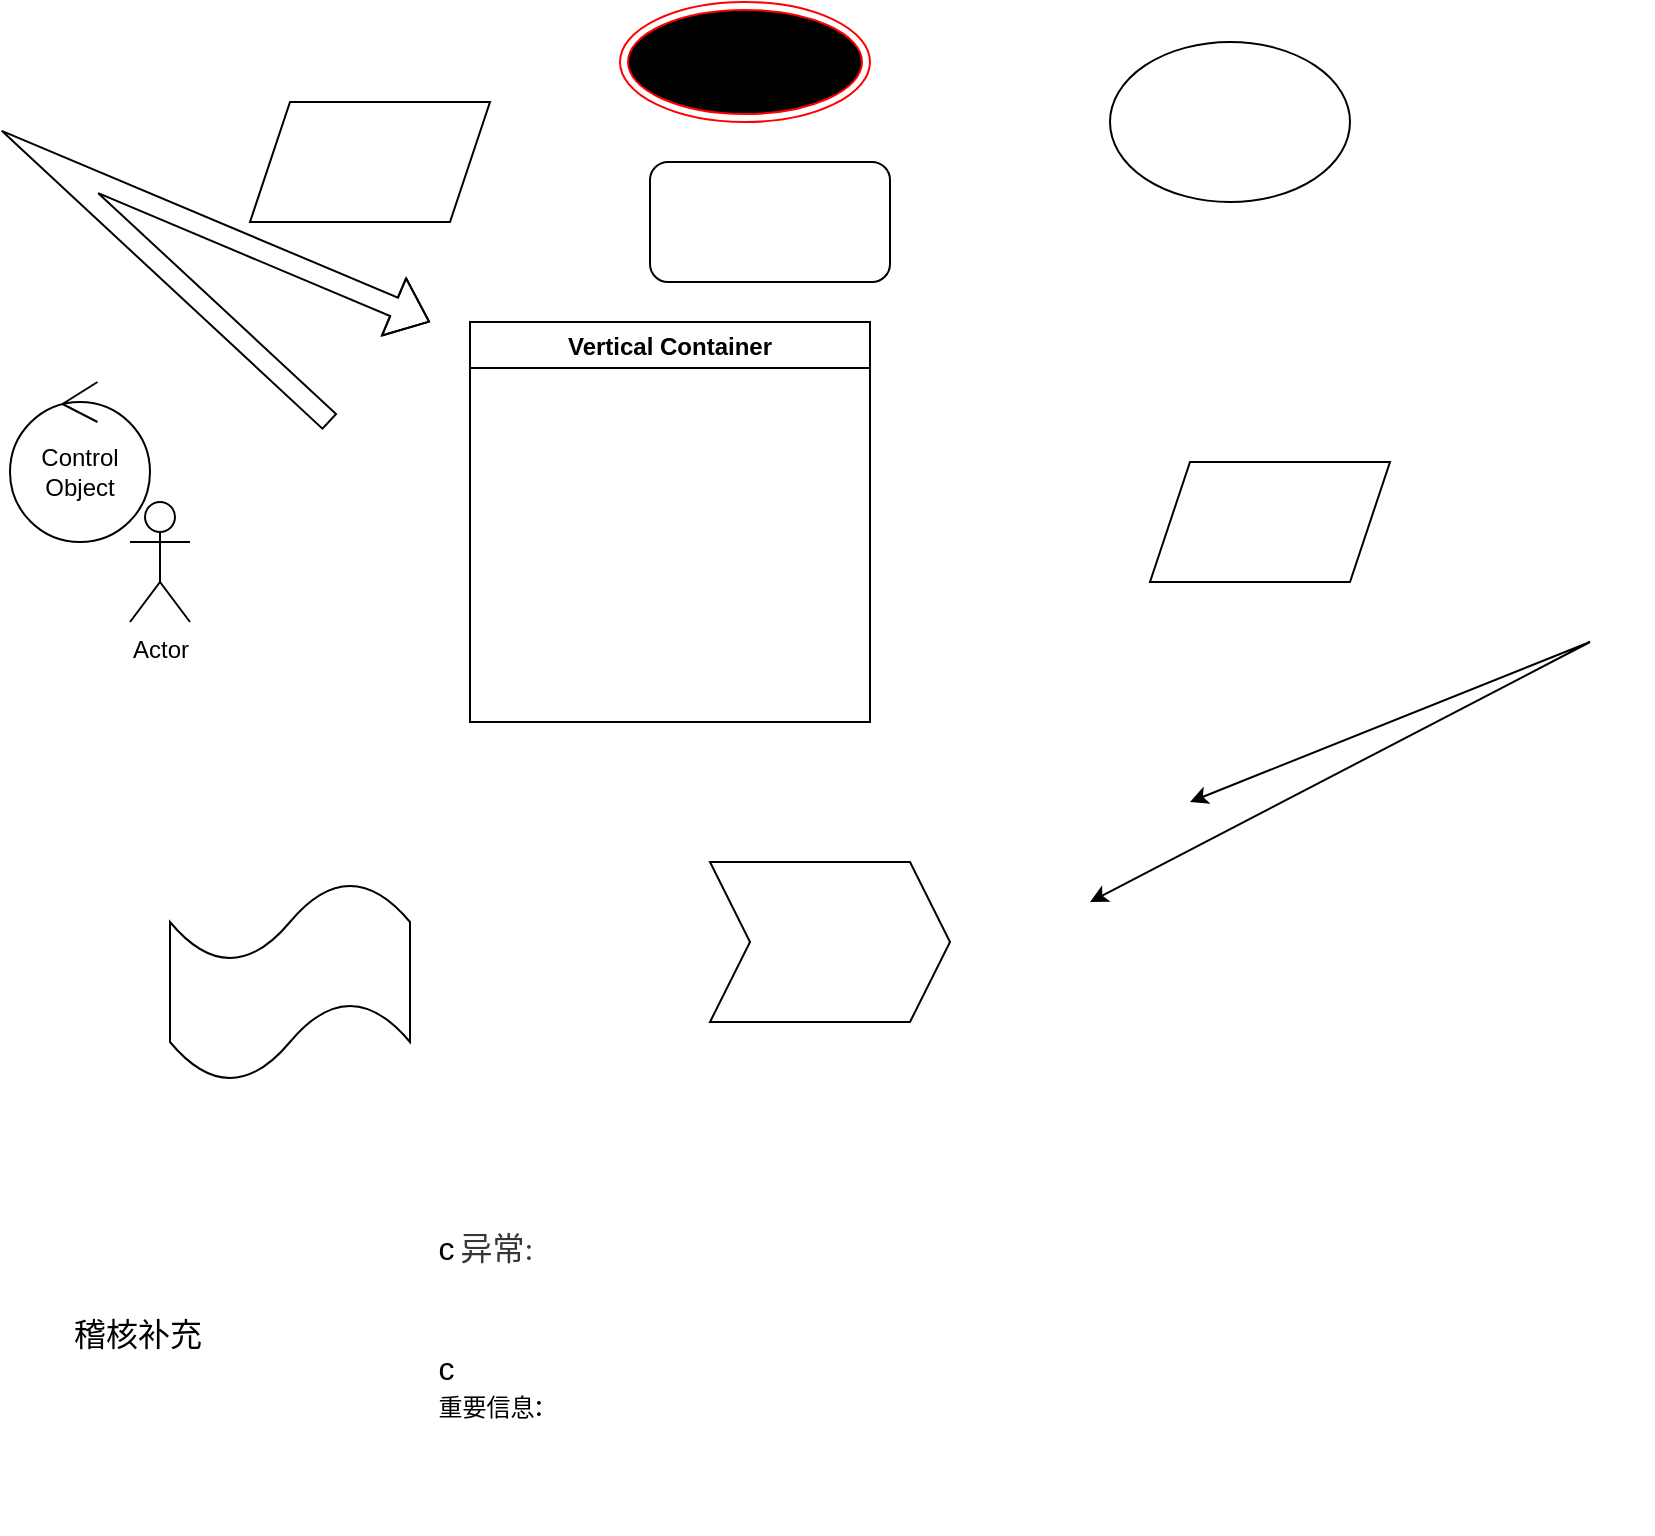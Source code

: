 <mxfile version="18.2.0" type="github">
  <diagram id="N1enLMFXmikRCUz7IDdc" name="Page-1">
    <mxGraphModel dx="1138" dy="633" grid="1" gridSize="10" guides="1" tooltips="1" connect="1" arrows="1" fold="1" page="1" pageScale="1" pageWidth="850" pageHeight="1100" math="0" shadow="0">
      <root>
        <mxCell id="0" />
        <mxCell id="1" parent="0" />
        <mxCell id="ADLXirDZCcImwo5pvHDL-1" value="" style="rounded=1;whiteSpace=wrap;html=1;" parent="1" vertex="1">
          <mxGeometry x="410" y="150" width="120" height="60" as="geometry" />
        </mxCell>
        <mxCell id="ADLXirDZCcImwo5pvHDL-2" value="" style="shape=parallelogram;perimeter=parallelogramPerimeter;whiteSpace=wrap;html=1;fixedSize=1;" parent="1" vertex="1">
          <mxGeometry x="210" y="120" width="120" height="60" as="geometry" />
        </mxCell>
        <mxCell id="ADLXirDZCcImwo5pvHDL-3" value="Actor" style="shape=umlActor;verticalLabelPosition=bottom;verticalAlign=top;html=1;outlineConnect=0;" parent="1" vertex="1">
          <mxGeometry x="150" y="320" width="30" height="60" as="geometry" />
        </mxCell>
        <mxCell id="ADLXirDZCcImwo5pvHDL-4" value="" style="shape=flexArrow;endArrow=classic;html=1;rounded=0;" parent="1" edge="1">
          <mxGeometry width="50" height="50" relative="1" as="geometry">
            <mxPoint x="250" y="280" as="sourcePoint" />
            <mxPoint x="300" y="230" as="targetPoint" />
            <Array as="points">
              <mxPoint x="110" y="150" />
            </Array>
          </mxGeometry>
        </mxCell>
        <mxCell id="ADLXirDZCcImwo5pvHDL-5" value="Vertical Container" style="swimlane;" parent="1" vertex="1">
          <mxGeometry x="320" y="230" width="200" height="200" as="geometry" />
        </mxCell>
        <mxCell id="s45WXXW1T3DFDVomSaJ5-1" value="" style="ellipse;whiteSpace=wrap;html=1;" parent="1" vertex="1">
          <mxGeometry x="640" y="90" width="120" height="80" as="geometry" />
        </mxCell>
        <mxCell id="s45WXXW1T3DFDVomSaJ5-2" value="" style="shape=parallelogram;perimeter=parallelogramPerimeter;whiteSpace=wrap;html=1;fixedSize=1;" parent="1" vertex="1">
          <mxGeometry x="660" y="300" width="120" height="60" as="geometry" />
        </mxCell>
        <mxCell id="s45WXXW1T3DFDVomSaJ5-3" value="" style="shape=tape;whiteSpace=wrap;html=1;" parent="1" vertex="1">
          <mxGeometry x="170" y="510" width="120" height="100" as="geometry" />
        </mxCell>
        <mxCell id="aRlDV6Njx7YrTD5WM0cQ-1" value="" style="shape=step;perimeter=stepPerimeter;whiteSpace=wrap;html=1;fixedSize=1;" vertex="1" parent="1">
          <mxGeometry x="440" y="500" width="120" height="80" as="geometry" />
        </mxCell>
        <mxCell id="aRlDV6Njx7YrTD5WM0cQ-2" value="" style="endArrow=classic;startArrow=classic;html=1;rounded=0;" edge="1" parent="1">
          <mxGeometry width="50" height="50" relative="1" as="geometry">
            <mxPoint x="630" y="520" as="sourcePoint" />
            <mxPoint x="680" y="470" as="targetPoint" />
            <Array as="points">
              <mxPoint x="880" y="390" />
            </Array>
          </mxGeometry>
        </mxCell>
        <mxCell id="aRlDV6Njx7YrTD5WM0cQ-3" value="Control Object" style="ellipse;shape=umlControl;whiteSpace=wrap;html=1;" vertex="1" parent="1">
          <mxGeometry x="90" y="260" width="70" height="80" as="geometry" />
        </mxCell>
        <mxCell id="aRlDV6Njx7YrTD5WM0cQ-4" value="" style="ellipse;html=1;shape=endState;fillColor=#000000;strokeColor=#ff0000;" vertex="1" parent="1">
          <mxGeometry x="395" y="70" width="125" height="60" as="geometry" />
        </mxCell>
        <mxCell id="aRlDV6Njx7YrTD5WM0cQ-5" value="&lt;table style=&quot;border-collapse:&#xa; collapse;width:592pt;mso-yfti-tbllook:1056&quot; width=&quot;1184&quot; cellspacing=&quot;0&quot; cellpadding=&quot;0&quot; border=&quot;0&quot;&gt;&#xa; &lt;colgroup&gt;&lt;col style=&quot;mso-width-source:userset;width:99pt&quot; span=&quot;4&quot; width=&quot;197&quot;&gt;&#xa; &lt;col style=&quot;mso-width-source:userset;width:197pt&quot; width=&quot;395&quot;&gt;&#xa; &lt;/colgroup&gt;&lt;tbody&gt;&lt;tr style=&quot;mso-height-source:userset;height:18.0pt&quot; height=&quot;36&quot;&gt;&#xa;  &lt;td style=&quot;height:57.25pt;&#xa;  width:99pt&quot; width=&quot;197&quot; class=&quot;oa1&quot; height=&quot;115&quot; rowspan=&quot;4&quot;&gt;&#xa;  &lt;p style=&quot;language:zh-CN;margin-top:0pt;margin-bottom:0pt;margin-left:0in;&#xa;  text-align:left;direction:ltr;unicode-bidi:embed;mso-line-break-override:&#xa;  none;word-break:normal;punctuation-wrap:hanging&quot;&gt;&lt;span style=&quot;font-size:12.0pt;&#xa;  font-family:微軟正黑體;mso-ascii-font-family:Calibri;mso-fareast-font-family:微軟正黑體;&#xa;  color:black;mso-color-index:1;mso-font-kerning:12.0pt;language:zh-TW;&#xa;  font-weight:bold;mso-style-textfill-type:solid;mso-style-textfill-fill-themecolor:&#xa;  text1;mso-style-textfill-fill-color:black;mso-style-textfill-fill-alpha:100.0%&quot;&gt;稽核补充&lt;/span&gt;&lt;/p&gt;&#xa;  &lt;/td&gt;&#xa;  &lt;td style=&quot;width:493pt&quot; width=&quot;987&quot; class=&quot;oa2&quot; colspan=&quot;4&quot;&gt;&#xa;  &lt;p style=&quot;language:zh-CN;margin-top:0pt;margin-bottom:0pt;margin-left:0in;&#xa;  text-align:left;direction:ltr;unicode-bidi:embed;mso-line-break-override:&#xa;  none;word-break:normal;punctuation-wrap:hanging&quot;&gt;&lt;/p&gt;&#xa;  &lt;/td&gt;&#xa; &lt;/tr&gt;&#xa; &lt;tr style=&quot;mso-height-source:userset;height:18.0pt&quot; height=&quot;36&quot;&gt;&#xa;  &lt;td style=&quot;height:18.0pt;width:493pt&quot; width=&quot;987&quot; class=&quot;oa2&quot; height=&quot;36&quot; colspan=&quot;4&quot;&gt;&#xa;  &lt;p style=&quot;language:zh-CN;line-height:normal;margin-top:0pt;margin-bottom:&#xa;  0pt;margin-left:0in;margin-right:0in;text-indent:0in;text-align:left;&#xa;  direction:ltr;unicode-bidi:embed;mso-vertical-align-alt:auto;mso-line-break-override:&#xa;  none;word-break:normal;punctuation-wrap:hanging&quot;&gt;&lt;span style=&quot;font-size:12.0pt;&#xa;  font-family:Webdings;mso-ascii-font-family:Calibri;mso-fareast-font-family:&#xa;  微軟正黑體;color:black;mso-color-index:1;mso-font-kerning:12.0pt;language:zh-TW;&#xa;  mso-char-type:symbol;mso-symbol-font-family:Webdings;mso-style-textfill-type:&#xa;  solid;mso-style-textfill-fill-themecolor:text1;mso-style-textfill-fill-color:&#xa;  black;mso-style-textfill-fill-alpha:100.0%&quot;&gt;c&lt;/span&gt;&lt;span style=&quot;font-size:&#xa;  12.0pt;font-family:Calibri;mso-ascii-font-family:Calibri;mso-fareast-font-family:&#xa;  微軟正黑體;color:black;mso-color-index:1;mso-font-kerning:12.0pt;language:zh-TW;&#xa;  mso-style-textfill-type:solid;mso-style-textfill-fill-themecolor:text1;&#xa;  mso-style-textfill-fill-color:black;mso-style-textfill-fill-alpha:100.0%&quot;&gt; &lt;/span&gt;&lt;span style=&quot;font-size:12.0pt;font-family:新細明體;mso-ascii-font-family:Calibri;&#xa;  mso-fareast-font-family:新細明體;mso-ascii-theme-font:minor-latin;mso-fareast-theme-font:&#xa;  minor-fareast;mso-bidi-theme-font:minor-bidi;font-variant:normal;color:#353630;&#xa;  text-transform:none;letter-spacing:0pt;mso-font-kerning:12.0pt;language:zh-TW;&#xa;  font-weight:normal;font-style:normal;mso-no-proof:no;vertical-align:baseline;&#xa;  mso-text-raise:0%;mso-style-textoutline-type:none;mso-style-textfill-type:&#xa;  solid;mso-style-textfill-fill-color:#353630;mso-style-textfill-fill-alpha:&#xa;  100.0%&quot;&gt;异常&lt;/span&gt;&lt;span style=&quot;font-size:12.0pt;font-family:Calibri;&#xa;  mso-ascii-font-family:Calibri;mso-fareast-font-family:新細明體;mso-ascii-theme-font:&#xa;  minor-latin;mso-fareast-theme-font:minor-fareast;mso-bidi-theme-font:minor-bidi;&#xa;  font-variant:normal;color:#353630;text-transform:none;letter-spacing:0pt;&#xa;  mso-font-kerning:12.0pt;language:en-US;font-weight:normal;font-style:normal;&#xa;  mso-no-proof:no;vertical-align:baseline;mso-text-raise:0%;mso-style-textoutline-type:&#xa;  none;mso-style-textfill-type:solid;mso-style-textfill-fill-color:#353630;&#xa;  mso-style-textfill-fill-alpha:100.0%&quot;&gt;:&lt;/span&gt;&lt;span style=&quot;font-size:12.0pt;&#xa;  font-family:Calibri;mso-ascii-font-family:Calibri;mso-fareast-font-family:&#xa;  新細明體;mso-ascii-theme-font:minor-latin;mso-fareast-theme-font:minor-fareast;&#xa;  mso-bidi-theme-font:minor-bidi;font-variant:normal;color:#353630;text-transform:&#xa;  none;letter-spacing:0pt;mso-font-kerning:12.0pt;language:zh-TW;font-weight:&#xa;  normal;font-style:normal;mso-no-proof:no;vertical-align:baseline;mso-text-raise:&#xa;  0%;mso-style-textoutline-type:none;mso-style-textfill-type:solid;mso-style-textfill-fill-color:&#xa;  #353630;mso-style-textfill-fill-alpha:100.0%&quot;&gt;&lt;span style=&quot;mso-spacerun:yes&quot;&gt;&amp;nbsp; &lt;/span&gt;&lt;/span&gt;&lt;/p&gt;&#xa;  &lt;/td&gt;&#xa; &lt;/tr&gt;&#xa; &lt;tr style=&quot;mso-height-source:userset;height:10.63pt&quot; height=&quot;21&quot;&gt;&#xa;  &lt;td style=&quot;height:10.63pt;width:493pt&quot; width=&quot;987&quot; class=&quot;oa2&quot; height=&quot;21&quot; colspan=&quot;4&quot;&gt;&#xa;  &lt;p style=&quot;language:zh-CN;line-height:normal;margin-top:0pt;margin-bottom:&#xa;  0pt;margin-left:0in;margin-right:0in;text-indent:0in;text-align:left;&#xa;  direction:ltr;unicode-bidi:embed;mso-vertical-align-alt:auto;mso-line-break-override:&#xa;  none;word-break:normal;punctuation-wrap:hanging&quot;&gt;&lt;span style=&quot;font-size:12.0pt;&#xa;  font-family:Webdings;mso-ascii-font-family:Calibri;mso-fareast-font-family:&#xa;  微軟正黑體;color:black;mso-color-index:1;mso-font-kerning:12.0pt;language:zh-TW;&#xa;  mso-char-type:symbol;mso-symbol-font-family:Webdings;mso-style-textfill-type:&#xa;  solid;mso-style-textfill-fill-themecolor:text1;mso-style-textfill-fill-color:&#xa;  black;mso-style-textfill-fill-alpha:100.0%&quot;&gt;c&lt;/span&gt;&lt;span style=&quot;font-size:&#xa;  12.0pt;font-family:Calibri;mso-ascii-font-family:Calibri;mso-fareast-font-family:&#xa;  微軟正黑體;color:black;mso-color-index:1;mso-font-kerning:12.0pt;language:zh-TW;&#xa;  mso-style-textfill-type:solid;mso-style-textfill-fill-themecolor:text1;&#xa;  mso-style-textfill-fill-color:black;mso-style-textfill-fill-alpha:100.0%&quot;&gt;&#xa;  重要信息&lt;/span&gt;&lt;span style=&quot;font-size:12.0pt;font-family:Calibri;mso-ascii-font-family:&#xa;  Calibri;mso-fareast-font-family:微軟正黑體;color:black;mso-color-index:1;&#xa;  mso-font-kerning:12.0pt;language:en-US;mso-style-textfill-type:solid;&#xa;  mso-style-textfill-fill-themecolor:text1;mso-style-textfill-fill-color:black;&#xa;  mso-style-textfill-fill-alpha:100.0%&quot;&gt;:&lt;/span&gt;&lt;span style=&quot;font-size:12.0pt;&#xa;  font-family:Calibri;mso-ascii-font-family:Calibri;mso-fareast-font-family:&#xa;  微軟正黑體;color:black;mso-color-index:1;mso-font-kerning:12.0pt;language:zh-TW;&#xa;  mso-style-textfill-type:solid;mso-style-textfill-fill-themecolor:text1;&#xa;  mso-style-textfill-fill-color:black;mso-style-textfill-fill-alpha:100.0%&quot;&gt; &lt;/span&gt;&lt;/p&gt;&#xa;  &lt;/td&gt;&#xa; &lt;/tr&gt;&#xa; &lt;tr style=&quot;mso-height-source:userset;height:10.63pt&quot; height=&quot;21&quot;&gt;&#xa;  &lt;td style=&quot;height:10.63pt;width:493pt&quot; width=&quot;987&quot; class=&quot;oa2&quot; height=&quot;21&quot; colspan=&quot;4&quot;&gt;&#xa;  &lt;p style=&quot;language:zh-CN;margin-top:0pt;margin-bottom:0pt;margin-left:0in;&#xa;  text-align:left;direction:ltr;unicode-bidi:embed;mso-line-break-override:&#xa;  none;word-break:normal;punctuation-wrap:hanging&quot;&gt;&lt;/p&gt;&#xa;  &lt;/td&gt;&#xa; &lt;/tr&gt;&#xa;&lt;/tbody&gt;&lt;/table&gt;" style="text;whiteSpace=wrap;html=1;" vertex="1" parent="1">
          <mxGeometry x="120" y="400" width="550" height="430" as="geometry" />
        </mxCell>
      </root>
    </mxGraphModel>
  </diagram>
</mxfile>
